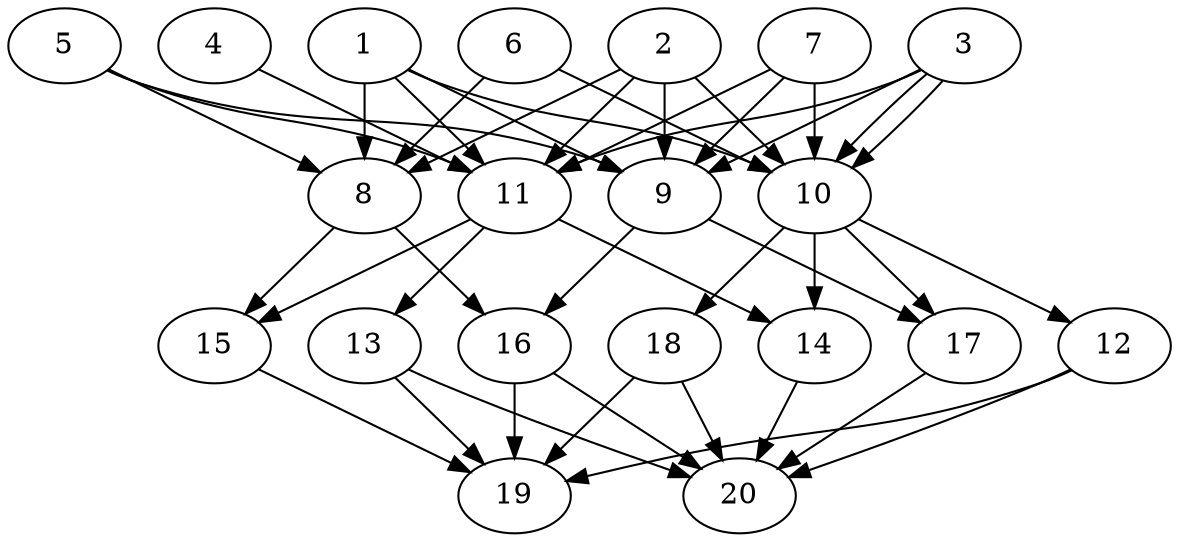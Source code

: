 // DAG automatically generated by daggen at Tue Jul 23 14:34:08 2019
// ./daggen --dot -n 20 --ccr 0.5 --fat 0.7 --regular 0.5 --density 0.8 --mindata 5242880 --maxdata 52428800 
digraph G {
  1 [size="16406528", alpha="0.10", expect_size="8203264"] 
  1 -> 8 [size ="8203264"]
  1 -> 9 [size ="8203264"]
  1 -> 10 [size ="8203264"]
  1 -> 11 [size ="8203264"]
  2 [size="53352448", alpha="0.03", expect_size="26676224"] 
  2 -> 8 [size ="26676224"]
  2 -> 9 [size ="26676224"]
  2 -> 10 [size ="26676224"]
  2 -> 11 [size ="26676224"]
  3 [size="56010752", alpha="0.07", expect_size="28005376"] 
  3 -> 9 [size ="28005376"]
  3 -> 10 [size ="28005376"]
  3 -> 10 [size ="28005376"]
  3 -> 11 [size ="28005376"]
  4 [size="56375296", alpha="0.20", expect_size="28187648"] 
  4 -> 11 [size ="28187648"]
  5 [size="76527616", alpha="0.10", expect_size="38263808"] 
  5 -> 8 [size ="38263808"]
  5 -> 9 [size ="38263808"]
  5 -> 11 [size ="38263808"]
  6 [size="88156160", alpha="0.06", expect_size="44078080"] 
  6 -> 8 [size ="44078080"]
  6 -> 10 [size ="44078080"]
  7 [size="96233472", alpha="0.04", expect_size="48116736"] 
  7 -> 9 [size ="48116736"]
  7 -> 10 [size ="48116736"]
  7 -> 11 [size ="48116736"]
  8 [size="41814016", alpha="0.01", expect_size="20907008"] 
  8 -> 15 [size ="20907008"]
  8 -> 16 [size ="20907008"]
  9 [size="35117056", alpha="0.19", expect_size="17558528"] 
  9 -> 16 [size ="17558528"]
  9 -> 17 [size ="17558528"]
  10 [size="81752064", alpha="0.08", expect_size="40876032"] 
  10 -> 12 [size ="40876032"]
  10 -> 14 [size ="40876032"]
  10 -> 17 [size ="40876032"]
  10 -> 18 [size ="40876032"]
  11 [size="24238080", alpha="0.03", expect_size="12119040"] 
  11 -> 13 [size ="12119040"]
  11 -> 14 [size ="12119040"]
  11 -> 15 [size ="12119040"]
  12 [size="70744064", alpha="0.09", expect_size="35372032"] 
  12 -> 19 [size ="35372032"]
  12 -> 20 [size ="35372032"]
  13 [size="83740672", alpha="0.19", expect_size="41870336"] 
  13 -> 19 [size ="41870336"]
  13 -> 20 [size ="41870336"]
  14 [size="20176896", alpha="0.19", expect_size="10088448"] 
  14 -> 20 [size ="10088448"]
  15 [size="18855936", alpha="0.02", expect_size="9427968"] 
  15 -> 19 [size ="9427968"]
  16 [size="65251328", alpha="0.18", expect_size="32625664"] 
  16 -> 19 [size ="32625664"]
  16 -> 20 [size ="32625664"]
  17 [size="92626944", alpha="0.18", expect_size="46313472"] 
  17 -> 20 [size ="46313472"]
  18 [size="15763456", alpha="0.09", expect_size="7881728"] 
  18 -> 19 [size ="7881728"]
  18 -> 20 [size ="7881728"]
  19 [size="19714048", alpha="0.12", expect_size="9857024"] 
  20 [size="13703168", alpha="0.16", expect_size="6851584"] 
}

